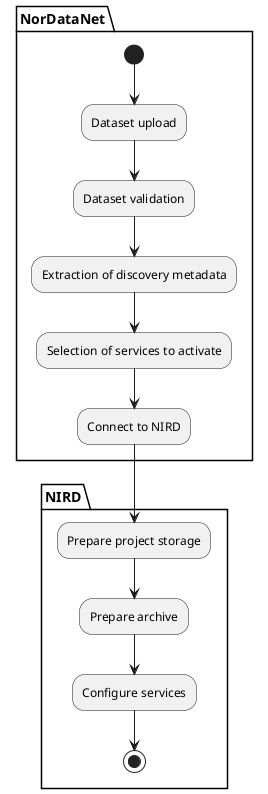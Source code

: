@startuml
partition NorDataNet {
(*) --> "Dataset upload"
"Dataset upload" --> "Dataset validation"
"Dataset validation" --> "Extraction of discovery metadata"
"Extraction of discovery metadata" --> "Selection of services to activate"
"Selection of services to activate" --> "Connect to NIRD"
}

partition NIRD {
"Connect to NIRD" --> "Prepare project storage"
"Prepare project storage" --> "Prepare archive"
"Prepare archive" --> "Configure services"
"Configure services" --> (*)
}
@enduml
